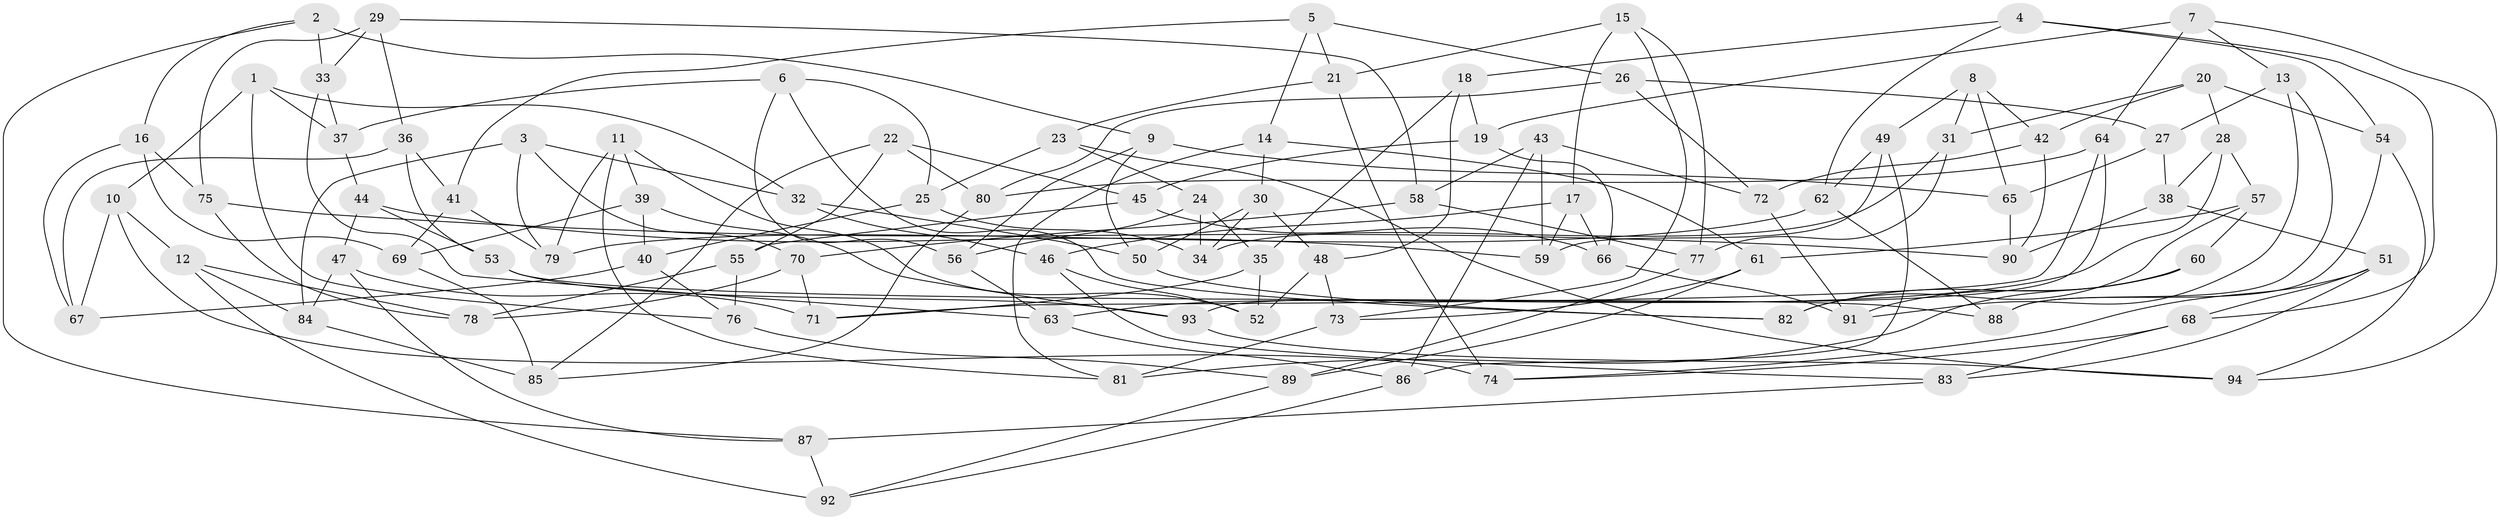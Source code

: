 // Generated by graph-tools (version 1.1) at 2025/38/03/09/25 02:38:11]
// undirected, 94 vertices, 188 edges
graph export_dot {
graph [start="1"]
  node [color=gray90,style=filled];
  1;
  2;
  3;
  4;
  5;
  6;
  7;
  8;
  9;
  10;
  11;
  12;
  13;
  14;
  15;
  16;
  17;
  18;
  19;
  20;
  21;
  22;
  23;
  24;
  25;
  26;
  27;
  28;
  29;
  30;
  31;
  32;
  33;
  34;
  35;
  36;
  37;
  38;
  39;
  40;
  41;
  42;
  43;
  44;
  45;
  46;
  47;
  48;
  49;
  50;
  51;
  52;
  53;
  54;
  55;
  56;
  57;
  58;
  59;
  60;
  61;
  62;
  63;
  64;
  65;
  66;
  67;
  68;
  69;
  70;
  71;
  72;
  73;
  74;
  75;
  76;
  77;
  78;
  79;
  80;
  81;
  82;
  83;
  84;
  85;
  86;
  87;
  88;
  89;
  90;
  91;
  92;
  93;
  94;
  1 -- 10;
  1 -- 76;
  1 -- 32;
  1 -- 37;
  2 -- 87;
  2 -- 16;
  2 -- 9;
  2 -- 33;
  3 -- 79;
  3 -- 84;
  3 -- 70;
  3 -- 32;
  4 -- 54;
  4 -- 18;
  4 -- 62;
  4 -- 68;
  5 -- 14;
  5 -- 41;
  5 -- 21;
  5 -- 26;
  6 -- 37;
  6 -- 82;
  6 -- 56;
  6 -- 25;
  7 -- 13;
  7 -- 64;
  7 -- 94;
  7 -- 19;
  8 -- 31;
  8 -- 42;
  8 -- 49;
  8 -- 65;
  9 -- 50;
  9 -- 56;
  9 -- 65;
  10 -- 74;
  10 -- 12;
  10 -- 67;
  11 -- 39;
  11 -- 81;
  11 -- 52;
  11 -- 79;
  12 -- 84;
  12 -- 78;
  12 -- 92;
  13 -- 88;
  13 -- 27;
  13 -- 91;
  14 -- 30;
  14 -- 61;
  14 -- 81;
  15 -- 21;
  15 -- 73;
  15 -- 77;
  15 -- 17;
  16 -- 69;
  16 -- 75;
  16 -- 67;
  17 -- 59;
  17 -- 46;
  17 -- 66;
  18 -- 35;
  18 -- 48;
  18 -- 19;
  19 -- 45;
  19 -- 66;
  20 -- 31;
  20 -- 54;
  20 -- 42;
  20 -- 28;
  21 -- 23;
  21 -- 74;
  22 -- 85;
  22 -- 80;
  22 -- 55;
  22 -- 45;
  23 -- 94;
  23 -- 24;
  23 -- 25;
  24 -- 35;
  24 -- 56;
  24 -- 34;
  25 -- 34;
  25 -- 40;
  26 -- 72;
  26 -- 27;
  26 -- 80;
  27 -- 38;
  27 -- 65;
  28 -- 57;
  28 -- 38;
  28 -- 63;
  29 -- 33;
  29 -- 36;
  29 -- 75;
  29 -- 58;
  30 -- 48;
  30 -- 50;
  30 -- 34;
  31 -- 34;
  31 -- 77;
  32 -- 46;
  32 -- 50;
  33 -- 37;
  33 -- 63;
  35 -- 52;
  35 -- 71;
  36 -- 41;
  36 -- 53;
  36 -- 67;
  37 -- 44;
  38 -- 51;
  38 -- 90;
  39 -- 40;
  39 -- 93;
  39 -- 69;
  40 -- 76;
  40 -- 67;
  41 -- 69;
  41 -- 79;
  42 -- 72;
  42 -- 90;
  43 -- 86;
  43 -- 59;
  43 -- 72;
  43 -- 58;
  44 -- 53;
  44 -- 59;
  44 -- 47;
  45 -- 55;
  45 -- 66;
  46 -- 83;
  46 -- 52;
  47 -- 84;
  47 -- 87;
  47 -- 71;
  48 -- 73;
  48 -- 52;
  49 -- 86;
  49 -- 62;
  49 -- 59;
  50 -- 82;
  51 -- 74;
  51 -- 83;
  51 -- 68;
  53 -- 93;
  53 -- 88;
  54 -- 94;
  54 -- 88;
  55 -- 78;
  55 -- 76;
  56 -- 63;
  57 -- 82;
  57 -- 60;
  57 -- 61;
  58 -- 77;
  58 -- 70;
  60 -- 82;
  60 -- 81;
  60 -- 91;
  61 -- 73;
  61 -- 89;
  62 -- 88;
  62 -- 79;
  63 -- 86;
  64 -- 71;
  64 -- 80;
  64 -- 93;
  65 -- 90;
  66 -- 91;
  68 -- 83;
  68 -- 74;
  69 -- 85;
  70 -- 78;
  70 -- 71;
  72 -- 91;
  73 -- 81;
  75 -- 78;
  75 -- 90;
  76 -- 89;
  77 -- 89;
  80 -- 85;
  83 -- 87;
  84 -- 85;
  86 -- 92;
  87 -- 92;
  89 -- 92;
  93 -- 94;
}
